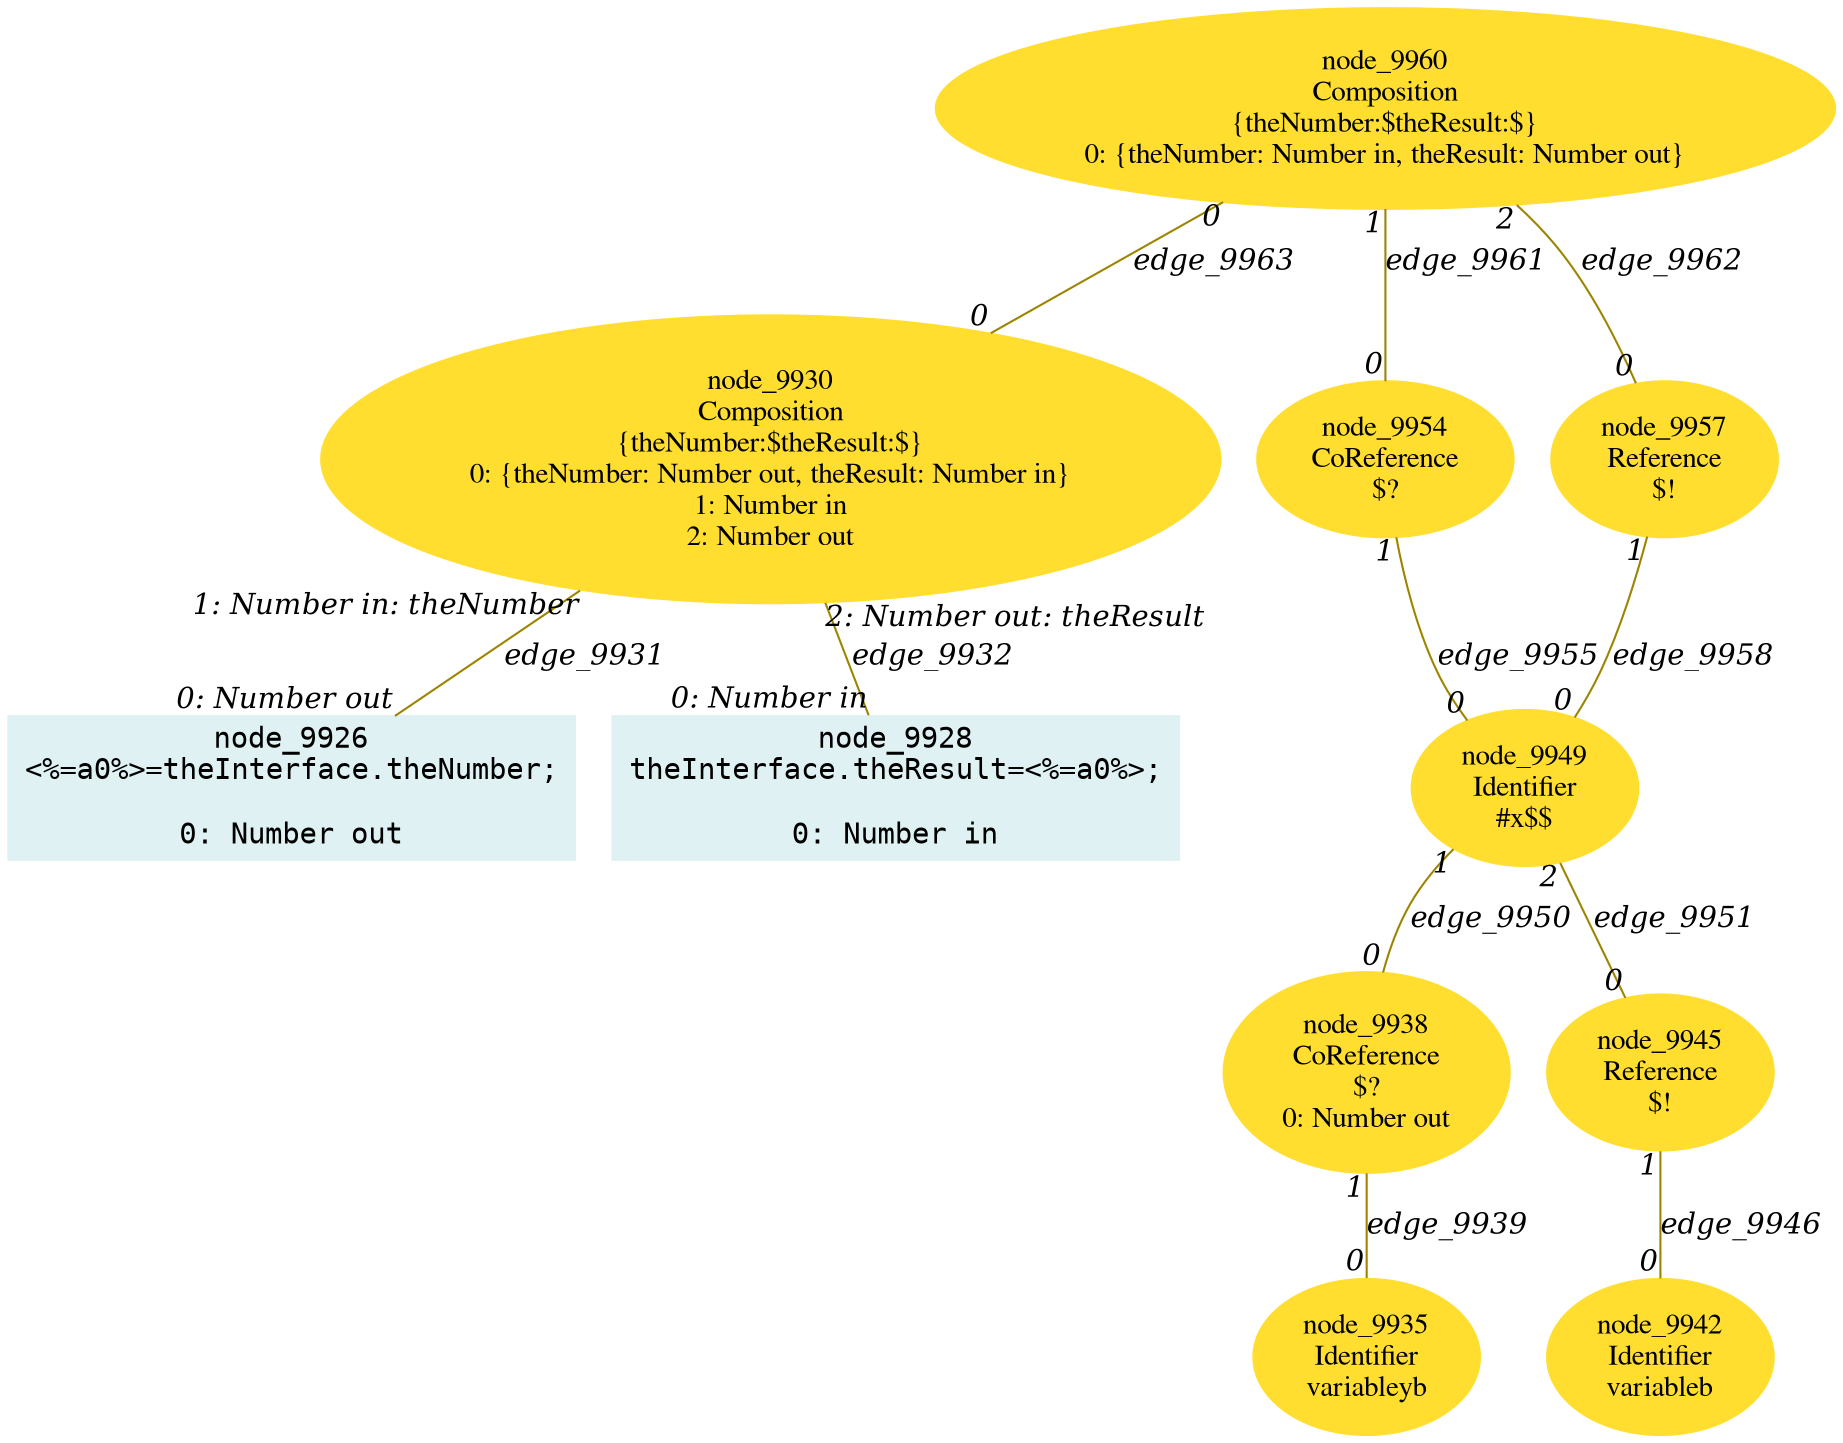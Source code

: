 digraph g{node_9926 [shape="box", style="filled", color="#dff1f2", fontname="Courier", label="node_9926
<%=a0%>=theInterface.theNumber;

0: Number out" ]
node_9928 [shape="box", style="filled", color="#dff1f2", fontname="Courier", label="node_9928
theInterface.theResult=<%=a0%>;

0: Number in" ]
node_9930 [shape="ellipse", style="filled", color="#ffde2f", fontname="Times", label="node_9930
Composition
{theNumber:$theResult:$}
0: {theNumber: Number out, theResult: Number in}
1: Number in
2: Number out" ]
node_9935 [shape="ellipse", style="filled", color="#ffde2f", fontname="Times", label="node_9935
Identifier
variableyb
" ]
node_9938 [shape="ellipse", style="filled", color="#ffde2f", fontname="Times", label="node_9938
CoReference
$?
0: Number out" ]
node_9942 [shape="ellipse", style="filled", color="#ffde2f", fontname="Times", label="node_9942
Identifier
variableb
" ]
node_9945 [shape="ellipse", style="filled", color="#ffde2f", fontname="Times", label="node_9945
Reference
$!
" ]
node_9949 [shape="ellipse", style="filled", color="#ffde2f", fontname="Times", label="node_9949
Identifier
#x$$
" ]
node_9954 [shape="ellipse", style="filled", color="#ffde2f", fontname="Times", label="node_9954
CoReference
$?
" ]
node_9957 [shape="ellipse", style="filled", color="#ffde2f", fontname="Times", label="node_9957
Reference
$!
" ]
node_9960 [shape="ellipse", style="filled", color="#ffde2f", fontname="Times", label="node_9960
Composition
{theNumber:$theResult:$}
0: {theNumber: Number in, theResult: Number out}" ]
node_9930 -> node_9926 [dir=none, arrowHead=none, fontname="Times-Italic", arrowsize=1, color="#9d8400", label="edge_9931",  headlabel="0: Number out", taillabel="1: Number in: theNumber" ]
node_9930 -> node_9928 [dir=none, arrowHead=none, fontname="Times-Italic", arrowsize=1, color="#9d8400", label="edge_9932",  headlabel="0: Number in", taillabel="2: Number out: theResult" ]
node_9938 -> node_9935 [dir=none, arrowHead=none, fontname="Times-Italic", arrowsize=1, color="#9d8400", label="edge_9939",  headlabel="0", taillabel="1" ]
node_9945 -> node_9942 [dir=none, arrowHead=none, fontname="Times-Italic", arrowsize=1, color="#9d8400", label="edge_9946",  headlabel="0", taillabel="1" ]
node_9949 -> node_9938 [dir=none, arrowHead=none, fontname="Times-Italic", arrowsize=1, color="#9d8400", label="edge_9950",  headlabel="0", taillabel="1" ]
node_9949 -> node_9945 [dir=none, arrowHead=none, fontname="Times-Italic", arrowsize=1, color="#9d8400", label="edge_9951",  headlabel="0", taillabel="2" ]
node_9954 -> node_9949 [dir=none, arrowHead=none, fontname="Times-Italic", arrowsize=1, color="#9d8400", label="edge_9955",  headlabel="0", taillabel="1" ]
node_9957 -> node_9949 [dir=none, arrowHead=none, fontname="Times-Italic", arrowsize=1, color="#9d8400", label="edge_9958",  headlabel="0", taillabel="1" ]
node_9960 -> node_9954 [dir=none, arrowHead=none, fontname="Times-Italic", arrowsize=1, color="#9d8400", label="edge_9961",  headlabel="0", taillabel="1" ]
node_9960 -> node_9957 [dir=none, arrowHead=none, fontname="Times-Italic", arrowsize=1, color="#9d8400", label="edge_9962",  headlabel="0", taillabel="2" ]
node_9960 -> node_9930 [dir=none, arrowHead=none, fontname="Times-Italic", arrowsize=1, color="#9d8400", label="edge_9963",  headlabel="0", taillabel="0" ]
}